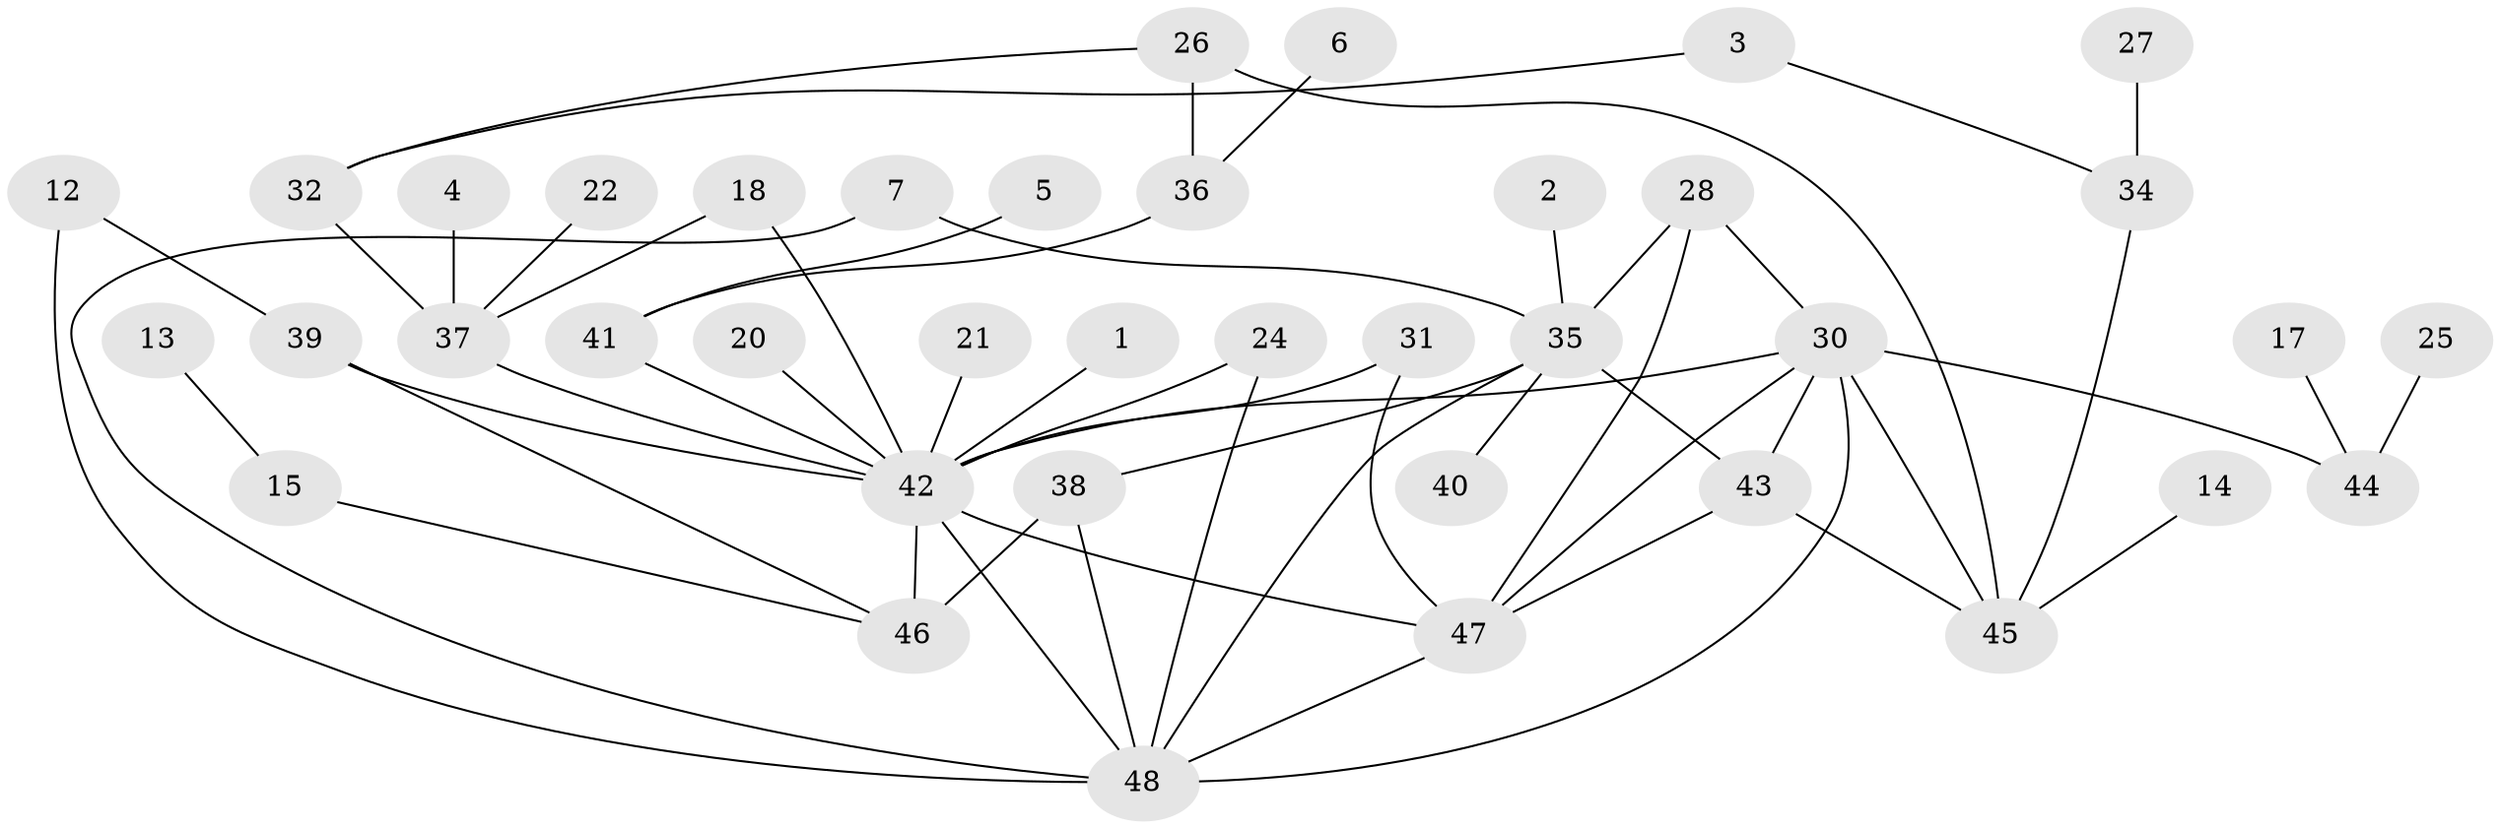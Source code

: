 // original degree distribution, {1: 0.28125, 2: 0.2708333333333333, 4: 0.15625, 0: 0.08333333333333333, 6: 0.041666666666666664, 3: 0.15625, 8: 0.010416666666666666}
// Generated by graph-tools (version 1.1) at 2025/25/03/09/25 03:25:14]
// undirected, 39 vertices, 57 edges
graph export_dot {
graph [start="1"]
  node [color=gray90,style=filled];
  1;
  2;
  3;
  4;
  5;
  6;
  7;
  12;
  13;
  14;
  15;
  17;
  18;
  20;
  21;
  22;
  24;
  25;
  26;
  27;
  28;
  30;
  31;
  32;
  34;
  35;
  36;
  37;
  38;
  39;
  40;
  41;
  42;
  43;
  44;
  45;
  46;
  47;
  48;
  1 -- 42 [weight=1.0];
  2 -- 35 [weight=1.0];
  3 -- 32 [weight=1.0];
  3 -- 34 [weight=1.0];
  4 -- 37 [weight=1.0];
  5 -- 41 [weight=1.0];
  6 -- 36 [weight=1.0];
  7 -- 35 [weight=1.0];
  7 -- 48 [weight=1.0];
  12 -- 39 [weight=1.0];
  12 -- 48 [weight=1.0];
  13 -- 15 [weight=1.0];
  14 -- 45 [weight=1.0];
  15 -- 46 [weight=1.0];
  17 -- 44 [weight=1.0];
  18 -- 37 [weight=1.0];
  18 -- 42 [weight=1.0];
  20 -- 42 [weight=1.0];
  21 -- 42 [weight=1.0];
  22 -- 37 [weight=1.0];
  24 -- 42 [weight=1.0];
  24 -- 48 [weight=1.0];
  25 -- 44 [weight=1.0];
  26 -- 32 [weight=1.0];
  26 -- 36 [weight=2.0];
  26 -- 45 [weight=1.0];
  27 -- 34 [weight=1.0];
  28 -- 30 [weight=1.0];
  28 -- 35 [weight=1.0];
  28 -- 47 [weight=1.0];
  30 -- 42 [weight=1.0];
  30 -- 43 [weight=1.0];
  30 -- 44 [weight=1.0];
  30 -- 45 [weight=2.0];
  30 -- 47 [weight=1.0];
  30 -- 48 [weight=1.0];
  31 -- 42 [weight=1.0];
  31 -- 47 [weight=1.0];
  32 -- 37 [weight=1.0];
  34 -- 45 [weight=1.0];
  35 -- 38 [weight=1.0];
  35 -- 40 [weight=1.0];
  35 -- 43 [weight=1.0];
  35 -- 48 [weight=1.0];
  36 -- 41 [weight=1.0];
  37 -- 42 [weight=1.0];
  38 -- 46 [weight=1.0];
  38 -- 48 [weight=1.0];
  39 -- 42 [weight=1.0];
  39 -- 46 [weight=1.0];
  41 -- 42 [weight=1.0];
  42 -- 46 [weight=2.0];
  42 -- 47 [weight=1.0];
  42 -- 48 [weight=1.0];
  43 -- 45 [weight=1.0];
  43 -- 47 [weight=1.0];
  47 -- 48 [weight=1.0];
}
